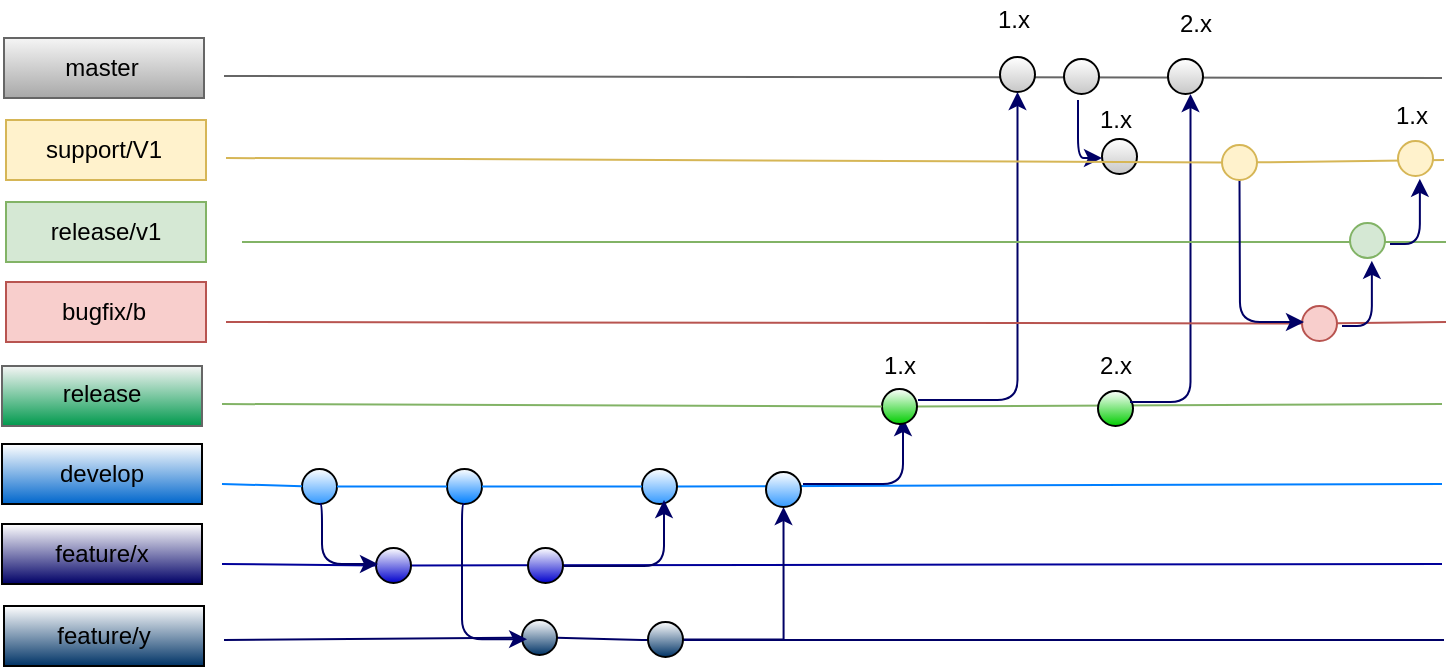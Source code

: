 <mxfile version="12.8.8" type="github"><diagram id="7X1BECR9ZzV7m8dXaOoN" name="Page-1"><mxGraphModel dx="944" dy="554" grid="1" gridSize="10" guides="1" tooltips="1" connect="1" arrows="1" fold="1" page="1" pageScale="1" pageWidth="827" pageHeight="1169" math="0" shadow="0"><root><mxCell id="0"/><mxCell id="1" parent="0"/><mxCell id="9ZFUQ1CrxA7jaHmztUz1-2" value="" style="endArrow=none;html=1;fillColor=#d5e8d4;strokeColor=#82b366;" parent="1" source="9ZFUQ1CrxA7jaHmztUz1-41" edge="1"><mxGeometry width="50" height="50" relative="1" as="geometry"><mxPoint x="130" y="282" as="sourcePoint"/><mxPoint x="740" y="282" as="targetPoint"/></mxGeometry></mxCell><mxCell id="9ZFUQ1CrxA7jaHmztUz1-3" value="" style="endArrow=none;html=1;strokeColor=#007FFF;" parent="1" source="9ZFUQ1CrxA7jaHmztUz1-34" edge="1"><mxGeometry width="50" height="50" relative="1" as="geometry"><mxPoint x="130" y="322" as="sourcePoint"/><mxPoint x="740" y="322" as="targetPoint"/></mxGeometry></mxCell><mxCell id="9ZFUQ1CrxA7jaHmztUz1-5" value="" style="endArrow=none;html=1;strokeColor=#000099;" parent="1" source="9ZFUQ1CrxA7jaHmztUz1-18" edge="1"><mxGeometry width="50" height="50" relative="1" as="geometry"><mxPoint x="130" y="362" as="sourcePoint"/><mxPoint x="740" y="362" as="targetPoint"/></mxGeometry></mxCell><mxCell id="9ZFUQ1CrxA7jaHmztUz1-6" value="" style="rounded=0;whiteSpace=wrap;html=1;fillColor=#f5f5f5;strokeColor=#666666;fontColor=#333333;gradientColor=#00994D;" parent="1" vertex="1"><mxGeometry x="20" y="263" width="100" height="30" as="geometry"/></mxCell><mxCell id="9ZFUQ1CrxA7jaHmztUz1-7" value="" style="rounded=0;whiteSpace=wrap;html=1;gradientColor=#0066CC;" parent="1" vertex="1"><mxGeometry x="20" y="302" width="100" height="30" as="geometry"/></mxCell><mxCell id="9ZFUQ1CrxA7jaHmztUz1-8" value="" style="rounded=0;whiteSpace=wrap;html=1;gradientColor=#000066;" parent="1" vertex="1"><mxGeometry x="20" y="342" width="100" height="30" as="geometry"/></mxCell><mxCell id="9ZFUQ1CrxA7jaHmztUz1-9" value="release" style="text;html=1;strokeColor=none;fillColor=none;align=center;verticalAlign=middle;whiteSpace=wrap;rounded=0;" parent="1" vertex="1"><mxGeometry x="50" y="267" width="40" height="20" as="geometry"/></mxCell><mxCell id="9ZFUQ1CrxA7jaHmztUz1-10" value="develop" style="text;html=1;strokeColor=none;fillColor=none;align=center;verticalAlign=middle;whiteSpace=wrap;rounded=0;" parent="1" vertex="1"><mxGeometry x="50" y="307" width="40" height="20" as="geometry"/></mxCell><mxCell id="9ZFUQ1CrxA7jaHmztUz1-11" value="feature/x" style="text;html=1;strokeColor=none;fillColor=none;align=center;verticalAlign=middle;whiteSpace=wrap;rounded=0;" parent="1" vertex="1"><mxGeometry x="50" y="347" width="40" height="20" as="geometry"/></mxCell><mxCell id="9ZFUQ1CrxA7jaHmztUz1-12" value="" style="endArrow=none;html=1;strokeColor=#000066;" parent="1" source="9ZFUQ1CrxA7jaHmztUz1-20" edge="1"><mxGeometry width="50" height="50" relative="1" as="geometry"><mxPoint x="131" y="400" as="sourcePoint"/><mxPoint x="741" y="400" as="targetPoint"/><Array as="points"><mxPoint x="340" y="400"/></Array></mxGeometry></mxCell><mxCell id="9ZFUQ1CrxA7jaHmztUz1-13" value="" style="rounded=0;whiteSpace=wrap;html=1;gradientColor=#003366;" parent="1" vertex="1"><mxGeometry x="21" y="383" width="100" height="30" as="geometry"/></mxCell><mxCell id="9ZFUQ1CrxA7jaHmztUz1-14" value="feature/y" style="text;html=1;strokeColor=none;fillColor=none;align=center;verticalAlign=middle;whiteSpace=wrap;rounded=0;" parent="1" vertex="1"><mxGeometry x="51" y="388" width="40" height="20" as="geometry"/></mxCell><mxCell id="9ZFUQ1CrxA7jaHmztUz1-16" value="" style="ellipse;whiteSpace=wrap;html=1;aspect=fixed;gradientColor=#3399FF;" parent="1" vertex="1"><mxGeometry x="170" y="314.5" width="17.5" height="17.5" as="geometry"/></mxCell><mxCell id="9ZFUQ1CrxA7jaHmztUz1-17" value="" style="endArrow=none;html=1;strokeColor=#007FFF;" parent="1" target="9ZFUQ1CrxA7jaHmztUz1-16" edge="1"><mxGeometry width="50" height="50" relative="1" as="geometry"><mxPoint x="130" y="322" as="sourcePoint"/><mxPoint x="740" y="322" as="targetPoint"/></mxGeometry></mxCell><mxCell id="9ZFUQ1CrxA7jaHmztUz1-18" value="" style="ellipse;whiteSpace=wrap;html=1;aspect=fixed;gradientColor=#0000CC;" parent="1" vertex="1"><mxGeometry x="207" y="354" width="17.5" height="17.5" as="geometry"/></mxCell><mxCell id="9ZFUQ1CrxA7jaHmztUz1-19" value="" style="endArrow=none;html=1;strokeColor=#000099;" parent="1" target="9ZFUQ1CrxA7jaHmztUz1-18" edge="1"><mxGeometry width="50" height="50" relative="1" as="geometry"><mxPoint x="130" y="362" as="sourcePoint"/><mxPoint x="740" y="362" as="targetPoint"/></mxGeometry></mxCell><mxCell id="9ZFUQ1CrxA7jaHmztUz1-20" value="" style="ellipse;whiteSpace=wrap;html=1;aspect=fixed;gradientColor=#003366;" parent="1" vertex="1"><mxGeometry x="280" y="390" width="17.5" height="17.5" as="geometry"/></mxCell><mxCell id="9ZFUQ1CrxA7jaHmztUz1-21" value="" style="endArrow=none;html=1;strokeColor=#000066;" parent="1" target="9ZFUQ1CrxA7jaHmztUz1-20" edge="1"><mxGeometry width="50" height="50" relative="1" as="geometry"><mxPoint x="131" y="400" as="sourcePoint"/><mxPoint x="741" y="400" as="targetPoint"/></mxGeometry></mxCell><mxCell id="9ZFUQ1CrxA7jaHmztUz1-22" value="" style="ellipse;whiteSpace=wrap;html=1;aspect=fixed;gradientColor=#007FFF;" parent="1" vertex="1"><mxGeometry x="242.5" y="314.5" width="17.5" height="17.5" as="geometry"/></mxCell><mxCell id="9ZFUQ1CrxA7jaHmztUz1-23" value="" style="endArrow=none;html=1;strokeColor=#007FFF;" parent="1" source="9ZFUQ1CrxA7jaHmztUz1-16" target="9ZFUQ1CrxA7jaHmztUz1-22" edge="1"><mxGeometry width="50" height="50" relative="1" as="geometry"><mxPoint x="197.5" y="323.234" as="sourcePoint"/><mxPoint x="740" y="322" as="targetPoint"/></mxGeometry></mxCell><mxCell id="9ZFUQ1CrxA7jaHmztUz1-28" value="" style="edgeStyle=elbowEdgeStyle;elbow=horizontal;endArrow=classic;html=1;strokeColor=#000066;exitX=0.5;exitY=1;exitDx=0;exitDy=0;" parent="1" source="9ZFUQ1CrxA7jaHmztUz1-16" edge="1"><mxGeometry width="50" height="50" relative="1" as="geometry"><mxPoint x="187.5" y="322" as="sourcePoint"/><mxPoint x="208" y="362" as="targetPoint"/><Array as="points"><mxPoint x="180" y="362"/></Array></mxGeometry></mxCell><mxCell id="9ZFUQ1CrxA7jaHmztUz1-29" value="" style="ellipse;whiteSpace=wrap;html=1;aspect=fixed;gradientColor=#0000CC;" parent="1" vertex="1"><mxGeometry x="283" y="354" width="17.5" height="17.5" as="geometry"/></mxCell><mxCell id="9ZFUQ1CrxA7jaHmztUz1-32" value="" style="edgeStyle=elbowEdgeStyle;elbow=horizontal;endArrow=classic;html=1;strokeColor=#000066;entryX=0;entryY=0;entryDx=0;entryDy=0;exitX=0.5;exitY=1;exitDx=0;exitDy=0;" parent="1" source="9ZFUQ1CrxA7jaHmztUz1-22" edge="1"><mxGeometry width="50" height="50" relative="1" as="geometry"><mxPoint x="251.25" y="339" as="sourcePoint"/><mxPoint x="282.563" y="399.563" as="targetPoint"/><Array as="points"><mxPoint x="250" y="406"/></Array></mxGeometry></mxCell><mxCell id="9ZFUQ1CrxA7jaHmztUz1-40" style="edgeStyle=orthogonalEdgeStyle;rounded=0;orthogonalLoop=1;jettySize=auto;html=1;entryX=0.5;entryY=1;entryDx=0;entryDy=0;strokeColor=#000066;" parent="1" source="9ZFUQ1CrxA7jaHmztUz1-33" target="9ZFUQ1CrxA7jaHmztUz1-38" edge="1"><mxGeometry relative="1" as="geometry"/></mxCell><mxCell id="9ZFUQ1CrxA7jaHmztUz1-33" value="" style="ellipse;whiteSpace=wrap;html=1;aspect=fixed;gradientColor=#003366;" parent="1" vertex="1"><mxGeometry x="343" y="391" width="17.5" height="17.5" as="geometry"/></mxCell><mxCell id="9ZFUQ1CrxA7jaHmztUz1-34" value="" style="ellipse;whiteSpace=wrap;html=1;aspect=fixed;gradientColor=#3399FF;" parent="1" vertex="1"><mxGeometry x="340" y="314.5" width="17.5" height="17.5" as="geometry"/></mxCell><mxCell id="9ZFUQ1CrxA7jaHmztUz1-35" value="" style="endArrow=none;html=1;strokeColor=#007FFF;" parent="1" source="9ZFUQ1CrxA7jaHmztUz1-22" target="9ZFUQ1CrxA7jaHmztUz1-34" edge="1"><mxGeometry width="50" height="50" relative="1" as="geometry"><mxPoint x="260.0" y="323.232" as="sourcePoint"/><mxPoint x="740" y="322" as="targetPoint"/></mxGeometry></mxCell><mxCell id="9ZFUQ1CrxA7jaHmztUz1-37" value="" style="edgeStyle=elbowEdgeStyle;elbow=vertical;endArrow=classic;html=1;strokeColor=#000066;" parent="1" edge="1"><mxGeometry width="50" height="50" relative="1" as="geometry"><mxPoint x="301" y="363" as="sourcePoint"/><mxPoint x="351" y="330" as="targetPoint"/><Array as="points"><mxPoint x="351" y="363"/></Array></mxGeometry></mxCell><mxCell id="9ZFUQ1CrxA7jaHmztUz1-38" value="" style="ellipse;whiteSpace=wrap;html=1;aspect=fixed;gradientColor=#3399FF;" parent="1" vertex="1"><mxGeometry x="402" y="316" width="17.5" height="17.5" as="geometry"/></mxCell><mxCell id="9ZFUQ1CrxA7jaHmztUz1-42" value="" style="edgeStyle=elbowEdgeStyle;elbow=vertical;endArrow=classic;html=1;strokeColor=#000066;" parent="1" edge="1"><mxGeometry width="50" height="50" relative="1" as="geometry"><mxPoint x="420.5" y="322" as="sourcePoint"/><mxPoint x="470.5" y="289" as="targetPoint"/><Array as="points"><mxPoint x="470.5" y="322"/></Array></mxGeometry></mxCell><mxCell id="9ZFUQ1CrxA7jaHmztUz1-41" value="" style="ellipse;whiteSpace=wrap;html=1;aspect=fixed;gradientColor=#00CC00;" parent="1" vertex="1"><mxGeometry x="460" y="274.5" width="17.5" height="17.5" as="geometry"/></mxCell><mxCell id="9ZFUQ1CrxA7jaHmztUz1-43" value="" style="endArrow=none;html=1;fillColor=#d5e8d4;strokeColor=#82b366;" parent="1" target="9ZFUQ1CrxA7jaHmztUz1-41" edge="1"><mxGeometry width="50" height="50" relative="1" as="geometry"><mxPoint x="130" y="282" as="sourcePoint"/><mxPoint x="740" y="282" as="targetPoint"/></mxGeometry></mxCell><mxCell id="M0Mpdi-mKDBLYwmACuWR-1" value="" style="rounded=0;whiteSpace=wrap;html=1;fillColor=#f5f5f5;strokeColor=#666666;fontColor=#333333;gradientColor=#A8A8A8;" parent="1" vertex="1"><mxGeometry x="21" y="99" width="100" height="30" as="geometry"/></mxCell><mxCell id="M0Mpdi-mKDBLYwmACuWR-2" value="" style="endArrow=none;html=1;fillColor=#f5f5f5;strokeColor=#666666;" parent="1" edge="1"><mxGeometry width="50" height="50" relative="1" as="geometry"><mxPoint x="131" y="118" as="sourcePoint"/><mxPoint x="740" y="119" as="targetPoint"/></mxGeometry></mxCell><mxCell id="M0Mpdi-mKDBLYwmACuWR-3" value="" style="ellipse;whiteSpace=wrap;html=1;aspect=fixed;gradientColor=#C7C7C7;" parent="1" vertex="1"><mxGeometry x="519" y="108.5" width="17.5" height="17.5" as="geometry"/></mxCell><mxCell id="M0Mpdi-mKDBLYwmACuWR-4" value="" style="edgeStyle=elbowEdgeStyle;elbow=vertical;endArrow=classic;html=1;strokeColor=#000066;entryX=0.5;entryY=1;entryDx=0;entryDy=0;" parent="1" edge="1" target="M0Mpdi-mKDBLYwmACuWR-3"><mxGeometry width="50" height="50" relative="1" as="geometry"><mxPoint x="478" y="280" as="sourcePoint"/><mxPoint x="527.5" y="207" as="targetPoint"/><Array as="points"><mxPoint x="528" y="280"/></Array></mxGeometry></mxCell><mxCell id="M0Mpdi-mKDBLYwmACuWR-5" value="1.x" style="text;html=1;strokeColor=none;fillColor=none;align=center;verticalAlign=middle;whiteSpace=wrap;rounded=0;" parent="1" vertex="1"><mxGeometry x="506" y="80" width="40" height="20" as="geometry"/></mxCell><mxCell id="M0Mpdi-mKDBLYwmACuWR-6" value="master" style="text;html=1;strokeColor=none;fillColor=none;align=center;verticalAlign=middle;whiteSpace=wrap;rounded=0;" parent="1" vertex="1"><mxGeometry x="50" y="104" width="40" height="20" as="geometry"/></mxCell><mxCell id="FS6TIJtpVs7ixiQyFC9U-1" value="1.x" style="text;html=1;strokeColor=none;fillColor=none;align=center;verticalAlign=middle;whiteSpace=wrap;rounded=0;" vertex="1" parent="1"><mxGeometry x="448.75" y="253" width="40" height="20" as="geometry"/></mxCell><mxCell id="FS6TIJtpVs7ixiQyFC9U-2" value="" style="rounded=0;whiteSpace=wrap;html=1;fillColor=#fff2cc;strokeColor=#d6b656;" vertex="1" parent="1"><mxGeometry x="22" y="140" width="100" height="30" as="geometry"/></mxCell><mxCell id="FS6TIJtpVs7ixiQyFC9U-3" value="" style="endArrow=none;html=1;fillColor=#fff2cc;strokeColor=#d6b656;" edge="1" parent="1" source="FS6TIJtpVs7ixiQyFC9U-21"><mxGeometry width="50" height="50" relative="1" as="geometry"><mxPoint x="132" y="159" as="sourcePoint"/><mxPoint x="741" y="160" as="targetPoint"/></mxGeometry></mxCell><mxCell id="FS6TIJtpVs7ixiQyFC9U-4" value="" style="ellipse;whiteSpace=wrap;html=1;aspect=fixed;gradientColor=#C7C7C7;" vertex="1" parent="1"><mxGeometry x="570" y="149.5" width="17.5" height="17.5" as="geometry"/></mxCell><mxCell id="FS6TIJtpVs7ixiQyFC9U-5" value="1.x" style="text;html=1;strokeColor=none;fillColor=none;align=center;verticalAlign=middle;whiteSpace=wrap;rounded=0;" vertex="1" parent="1"><mxGeometry x="557" y="130" width="40" height="20" as="geometry"/></mxCell><mxCell id="FS6TIJtpVs7ixiQyFC9U-6" value="support/V1" style="text;html=1;strokeColor=none;fillColor=none;align=center;verticalAlign=middle;whiteSpace=wrap;rounded=0;" vertex="1" parent="1"><mxGeometry x="51" y="145" width="40" height="20" as="geometry"/></mxCell><mxCell id="FS6TIJtpVs7ixiQyFC9U-8" value="" style="ellipse;whiteSpace=wrap;html=1;aspect=fixed;gradientColor=#00CC00;" vertex="1" parent="1"><mxGeometry x="568" y="275.5" width="17.5" height="17.5" as="geometry"/></mxCell><mxCell id="FS6TIJtpVs7ixiQyFC9U-9" value="2.x" style="text;html=1;strokeColor=none;fillColor=none;align=center;verticalAlign=middle;whiteSpace=wrap;rounded=0;" vertex="1" parent="1"><mxGeometry x="556.75" y="253" width="40" height="20" as="geometry"/></mxCell><mxCell id="FS6TIJtpVs7ixiQyFC9U-10" value="" style="ellipse;whiteSpace=wrap;html=1;aspect=fixed;gradientColor=#C7C7C7;" vertex="1" parent="1"><mxGeometry x="551" y="109.5" width="17.5" height="17.5" as="geometry"/></mxCell><mxCell id="FS6TIJtpVs7ixiQyFC9U-11" value="" style="edgeStyle=elbowEdgeStyle;elbow=horizontal;endArrow=classic;html=1;strokeColor=#000066;" edge="1" parent="1"><mxGeometry width="50" height="50" relative="1" as="geometry"><mxPoint x="558" y="130" as="sourcePoint"/><mxPoint x="570" y="159" as="targetPoint"/><Array as="points"><mxPoint x="558" y="159"/></Array></mxGeometry></mxCell><mxCell id="FS6TIJtpVs7ixiQyFC9U-12" value="" style="edgeStyle=elbowEdgeStyle;elbow=vertical;endArrow=classic;html=1;strokeColor=#000066;entryX=0.5;entryY=1;entryDx=0;entryDy=0;" edge="1" parent="1"><mxGeometry width="50" height="50" relative="1" as="geometry"><mxPoint x="584" y="281" as="sourcePoint"/><mxPoint x="614.25" y="127" as="targetPoint"/><Array as="points"><mxPoint x="614" y="281"/></Array></mxGeometry></mxCell><mxCell id="FS6TIJtpVs7ixiQyFC9U-13" value="" style="ellipse;whiteSpace=wrap;html=1;aspect=fixed;gradientColor=#C7C7C7;" vertex="1" parent="1"><mxGeometry x="603" y="109.5" width="17.5" height="17.5" as="geometry"/></mxCell><mxCell id="FS6TIJtpVs7ixiQyFC9U-14" value="2.x" style="text;html=1;strokeColor=none;fillColor=none;align=center;verticalAlign=middle;whiteSpace=wrap;rounded=0;" vertex="1" parent="1"><mxGeometry x="597" y="82" width="40" height="20" as="geometry"/></mxCell><mxCell id="FS6TIJtpVs7ixiQyFC9U-15" value="" style="endArrow=none;html=1;strokeColor=#82b366;fillColor=#d5e8d4;" edge="1" parent="1"><mxGeometry width="50" height="50" relative="1" as="geometry"><mxPoint x="140" y="201" as="sourcePoint"/><mxPoint x="742" y="201" as="targetPoint"/></mxGeometry></mxCell><mxCell id="FS6TIJtpVs7ixiQyFC9U-16" value="" style="endArrow=none;html=1;strokeColor=#b85450;fillColor=#f8cecc;" edge="1" parent="1" source="FS6TIJtpVs7ixiQyFC9U-23"><mxGeometry width="50" height="50" relative="1" as="geometry"><mxPoint x="132" y="241" as="sourcePoint"/><mxPoint x="742" y="241" as="targetPoint"/></mxGeometry></mxCell><mxCell id="FS6TIJtpVs7ixiQyFC9U-17" value="" style="rounded=0;whiteSpace=wrap;html=1;fillColor=#d5e8d4;strokeColor=#82b366;" vertex="1" parent="1"><mxGeometry x="22" y="181" width="100" height="30" as="geometry"/></mxCell><mxCell id="FS6TIJtpVs7ixiQyFC9U-18" value="" style="rounded=0;whiteSpace=wrap;html=1;fillColor=#f8cecc;strokeColor=#b85450;" vertex="1" parent="1"><mxGeometry x="22" y="221" width="100" height="30" as="geometry"/></mxCell><mxCell id="FS6TIJtpVs7ixiQyFC9U-19" value="release/v1" style="text;html=1;strokeColor=none;fillColor=none;align=center;verticalAlign=middle;whiteSpace=wrap;rounded=0;" vertex="1" parent="1"><mxGeometry x="52" y="186" width="40" height="20" as="geometry"/></mxCell><mxCell id="FS6TIJtpVs7ixiQyFC9U-20" value="bugfix/b" style="text;html=1;strokeColor=none;fillColor=none;align=center;verticalAlign=middle;whiteSpace=wrap;rounded=0;" vertex="1" parent="1"><mxGeometry x="51" y="226" width="40" height="20" as="geometry"/></mxCell><mxCell id="FS6TIJtpVs7ixiQyFC9U-23" value="" style="ellipse;whiteSpace=wrap;html=1;aspect=fixed;fillColor=#f8cecc;strokeColor=#b85450;" vertex="1" parent="1"><mxGeometry x="670" y="233" width="17.5" height="17.5" as="geometry"/></mxCell><mxCell id="FS6TIJtpVs7ixiQyFC9U-24" value="" style="endArrow=none;html=1;strokeColor=#b85450;fillColor=#f8cecc;" edge="1" parent="1" target="FS6TIJtpVs7ixiQyFC9U-23"><mxGeometry width="50" height="50" relative="1" as="geometry"><mxPoint x="132" y="241" as="sourcePoint"/><mxPoint x="742" y="241" as="targetPoint"/></mxGeometry></mxCell><mxCell id="FS6TIJtpVs7ixiQyFC9U-27" value="" style="edgeStyle=elbowEdgeStyle;elbow=horizontal;endArrow=classic;html=1;strokeColor=#000066;exitX=0.5;exitY=1;exitDx=0;exitDy=0;" edge="1" parent="1" source="FS6TIJtpVs7ixiQyFC9U-21"><mxGeometry width="50" height="50" relative="1" as="geometry"><mxPoint x="650.5" y="201" as="sourcePoint"/><mxPoint x="671" y="241" as="targetPoint"/><Array as="points"><mxPoint x="639" y="210"/></Array></mxGeometry></mxCell><mxCell id="FS6TIJtpVs7ixiQyFC9U-31" value="" style="edgeStyle=elbowEdgeStyle;elbow=vertical;endArrow=classic;html=1;strokeColor=#000066;entryX=1;entryY=1;entryDx=0;entryDy=0;" edge="1" parent="1"><mxGeometry width="50" height="50" relative="1" as="geometry"><mxPoint x="690" y="243" as="sourcePoint"/><mxPoint x="704.937" y="210.437" as="targetPoint"/><Array as="points"><mxPoint x="733.5" y="243"/></Array></mxGeometry></mxCell><mxCell id="FS6TIJtpVs7ixiQyFC9U-21" value="" style="ellipse;whiteSpace=wrap;html=1;aspect=fixed;fillColor=#fff2cc;strokeColor=#d6b656;" vertex="1" parent="1"><mxGeometry x="630" y="152.5" width="17.5" height="17.5" as="geometry"/></mxCell><mxCell id="FS6TIJtpVs7ixiQyFC9U-36" value="" style="endArrow=none;html=1;fillColor=#fff2cc;strokeColor=#d6b656;" edge="1" parent="1" target="FS6TIJtpVs7ixiQyFC9U-21"><mxGeometry width="50" height="50" relative="1" as="geometry"><mxPoint x="132" y="159" as="sourcePoint"/><mxPoint x="741" y="160" as="targetPoint"/></mxGeometry></mxCell><mxCell id="FS6TIJtpVs7ixiQyFC9U-37" value="" style="ellipse;whiteSpace=wrap;html=1;aspect=fixed;fillColor=#d5e8d4;strokeColor=#82b366;" vertex="1" parent="1"><mxGeometry x="694" y="191.5" width="17.5" height="17.5" as="geometry"/></mxCell><mxCell id="FS6TIJtpVs7ixiQyFC9U-38" value="" style="edgeStyle=elbowEdgeStyle;elbow=vertical;endArrow=classic;html=1;strokeColor=#000066;entryX=1;entryY=1;entryDx=0;entryDy=0;" edge="1" parent="1"><mxGeometry width="50" height="50" relative="1" as="geometry"><mxPoint x="714" y="202" as="sourcePoint"/><mxPoint x="728.937" y="169.437" as="targetPoint"/><Array as="points"><mxPoint x="757.5" y="202"/></Array></mxGeometry></mxCell><mxCell id="FS6TIJtpVs7ixiQyFC9U-39" value="" style="ellipse;whiteSpace=wrap;html=1;aspect=fixed;fillColor=#fff2cc;strokeColor=#d6b656;" vertex="1" parent="1"><mxGeometry x="718" y="150.5" width="17.5" height="17.5" as="geometry"/></mxCell><mxCell id="FS6TIJtpVs7ixiQyFC9U-40" value="1.x" style="text;html=1;strokeColor=none;fillColor=none;align=center;verticalAlign=middle;whiteSpace=wrap;rounded=0;" vertex="1" parent="1"><mxGeometry x="705" y="128" width="40" height="20" as="geometry"/></mxCell></root></mxGraphModel></diagram></mxfile>